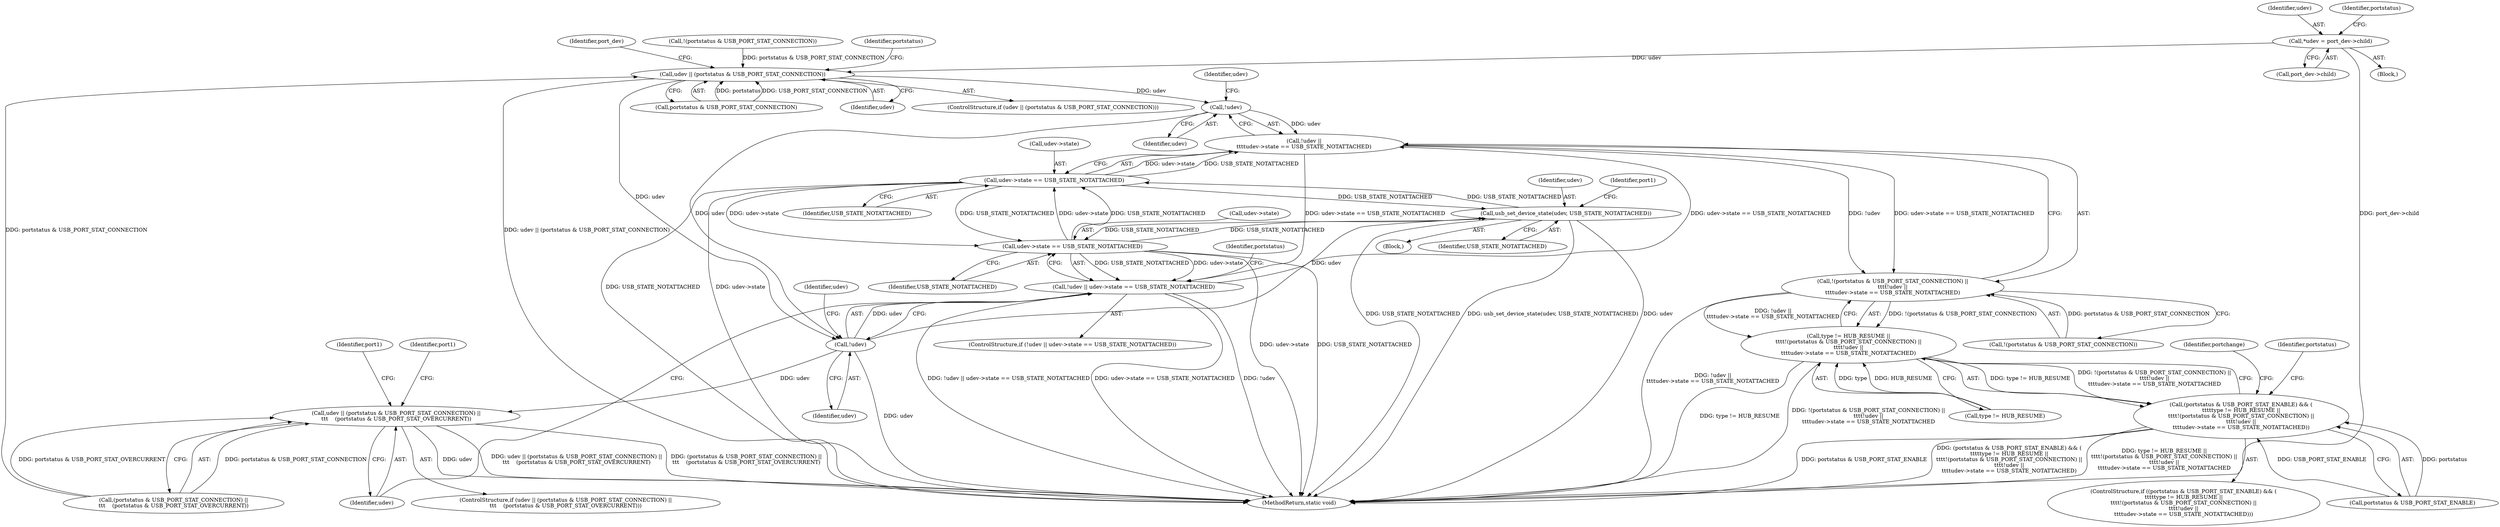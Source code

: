 digraph "0_linux_e50293ef9775c5f1cf3fcc093037dd6a8c5684ea@pointer" {
"1000328" [label="(Call,*udev = port_dev->child)"];
"1000350" [label="(Call,udev || (portstatus & USB_PORT_STAT_CONNECTION))"];
"1000378" [label="(Call,!udev)"];
"1000377" [label="(Call,!udev ||\n\t\t\t\tudev->state == USB_STATE_NOTATTACHED)"];
"1000372" [label="(Call,!(portstatus & USB_PORT_STAT_CONNECTION) ||\n\t\t\t\t!udev ||\n\t\t\t\tudev->state == USB_STATE_NOTATTACHED)"];
"1000368" [label="(Call,type != HUB_RESUME ||\n\t\t\t\t!(portstatus & USB_PORT_STAT_CONNECTION) ||\n\t\t\t\t!udev ||\n\t\t\t\tudev->state == USB_STATE_NOTATTACHED)"];
"1000364" [label="(Call,(portstatus & USB_PORT_STAT_ENABLE) && (\n\t\t\t\ttype != HUB_RESUME ||\n\t\t\t\t!(portstatus & USB_PORT_STAT_CONNECTION) ||\n\t\t\t\t!udev ||\n\t\t\t\tudev->state == USB_STATE_NOTATTACHED))"];
"1000473" [label="(Call,!udev || udev->state == USB_STATE_NOTATTACHED)"];
"1000474" [label="(Call,!udev)"];
"1000483" [label="(Call,udev || (portstatus & USB_PORT_STAT_CONNECTION) ||\n\t\t\t    (portstatus & USB_PORT_STAT_OVERCURRENT))"];
"1000549" [label="(Call,usb_set_device_state(udev, USB_STATE_NOTATTACHED))"];
"1000380" [label="(Call,udev->state == USB_STATE_NOTATTACHED)"];
"1000476" [label="(Call,udev->state == USB_STATE_NOTATTACHED)"];
"1000550" [label="(Identifier,udev)"];
"1000378" [label="(Call,!udev)"];
"1000473" [label="(Call,!udev || udev->state == USB_STATE_NOTATTACHED)"];
"1000329" [label="(Identifier,udev)"];
"1000474" [label="(Call,!udev)"];
"1000483" [label="(Call,udev || (portstatus & USB_PORT_STAT_CONNECTION) ||\n\t\t\t    (portstatus & USB_PORT_STAT_OVERCURRENT))"];
"1000372" [label="(Call,!(portstatus & USB_PORT_STAT_CONNECTION) ||\n\t\t\t\t!udev ||\n\t\t\t\tudev->state == USB_STATE_NOTATTACHED)"];
"1000493" [label="(Identifier,port1)"];
"1000368" [label="(Call,type != HUB_RESUME ||\n\t\t\t\t!(portstatus & USB_PORT_STAT_CONNECTION) ||\n\t\t\t\t!udev ||\n\t\t\t\tudev->state == USB_STATE_NOTATTACHED)"];
"1000352" [label="(Call,portstatus & USB_PORT_STAT_CONNECTION)"];
"1000553" [label="(Identifier,port1)"];
"1000351" [label="(Identifier,udev)"];
"1000475" [label="(Identifier,udev)"];
"1000384" [label="(Identifier,USB_STATE_NOTATTACHED)"];
"1000485" [label="(Call,(portstatus & USB_PORT_STAT_CONNECTION) ||\n\t\t\t    (portstatus & USB_PORT_STAT_OVERCURRENT))"];
"1000328" [label="(Call,*udev = port_dev->child)"];
"1000358" [label="(Identifier,port_dev)"];
"1000399" [label="(Identifier,portchange)"];
"1000369" [label="(Call,type != HUB_RESUME)"];
"1000316" [label="(Block,)"];
"1000548" [label="(Block,)"];
"1000480" [label="(Identifier,USB_STATE_NOTATTACHED)"];
"1000373" [label="(Call,!(portstatus & USB_PORT_STAT_CONNECTION))"];
"1000460" [label="(Call,!(portstatus & USB_PORT_STAT_CONNECTION))"];
"1000382" [label="(Identifier,udev)"];
"1000484" [label="(Identifier,udev)"];
"1000377" [label="(Call,!udev ||\n\t\t\t\tudev->state == USB_STATE_NOTATTACHED)"];
"1000379" [label="(Identifier,udev)"];
"1000482" [label="(ControlStructure,if (udev || (portstatus & USB_PORT_STAT_CONNECTION) ||\n\t\t\t    (portstatus & USB_PORT_STAT_OVERCURRENT)))"];
"1000478" [label="(Identifier,udev)"];
"1000363" [label="(ControlStructure,if ((portstatus & USB_PORT_STAT_ENABLE) && (\n\t\t\t\ttype != HUB_RESUME ||\n\t\t\t\t!(portstatus & USB_PORT_STAT_CONNECTION) ||\n\t\t\t\t!udev ||\n\t\t\t\tudev->state == USB_STATE_NOTATTACHED)))"];
"1000366" [label="(Identifier,portstatus)"];
"1000315" [label="(Identifier,port1)"];
"1000549" [label="(Call,usb_set_device_state(udev, USB_STATE_NOTATTACHED))"];
"1000656" [label="(MethodReturn,static void)"];
"1000477" [label="(Call,udev->state)"];
"1000336" [label="(Identifier,portstatus)"];
"1000387" [label="(Identifier,portstatus)"];
"1000476" [label="(Call,udev->state == USB_STATE_NOTATTACHED)"];
"1000551" [label="(Identifier,USB_STATE_NOTATTACHED)"];
"1000364" [label="(Call,(portstatus & USB_PORT_STAT_ENABLE) && (\n\t\t\t\ttype != HUB_RESUME ||\n\t\t\t\t!(portstatus & USB_PORT_STAT_CONNECTION) ||\n\t\t\t\t!udev ||\n\t\t\t\tudev->state == USB_STATE_NOTATTACHED))"];
"1000500" [label="(Identifier,portstatus)"];
"1000350" [label="(Call,udev || (portstatus & USB_PORT_STAT_CONNECTION))"];
"1000349" [label="(ControlStructure,if (udev || (portstatus & USB_PORT_STAT_CONNECTION)))"];
"1000380" [label="(Call,udev->state == USB_STATE_NOTATTACHED)"];
"1000381" [label="(Call,udev->state)"];
"1000472" [label="(ControlStructure,if (!udev || udev->state == USB_STATE_NOTATTACHED))"];
"1000330" [label="(Call,port_dev->child)"];
"1000365" [label="(Call,portstatus & USB_PORT_STAT_ENABLE)"];
"1000328" -> "1000316"  [label="AST: "];
"1000328" -> "1000330"  [label="CFG: "];
"1000329" -> "1000328"  [label="AST: "];
"1000330" -> "1000328"  [label="AST: "];
"1000336" -> "1000328"  [label="CFG: "];
"1000328" -> "1000656"  [label="DDG: port_dev->child"];
"1000328" -> "1000350"  [label="DDG: udev"];
"1000350" -> "1000349"  [label="AST: "];
"1000350" -> "1000351"  [label="CFG: "];
"1000350" -> "1000352"  [label="CFG: "];
"1000351" -> "1000350"  [label="AST: "];
"1000352" -> "1000350"  [label="AST: "];
"1000358" -> "1000350"  [label="CFG: "];
"1000366" -> "1000350"  [label="CFG: "];
"1000350" -> "1000656"  [label="DDG: udev || (portstatus & USB_PORT_STAT_CONNECTION)"];
"1000352" -> "1000350"  [label="DDG: portstatus"];
"1000352" -> "1000350"  [label="DDG: USB_PORT_STAT_CONNECTION"];
"1000485" -> "1000350"  [label="DDG: portstatus & USB_PORT_STAT_CONNECTION"];
"1000460" -> "1000350"  [label="DDG: portstatus & USB_PORT_STAT_CONNECTION"];
"1000350" -> "1000378"  [label="DDG: udev"];
"1000350" -> "1000474"  [label="DDG: udev"];
"1000378" -> "1000377"  [label="AST: "];
"1000378" -> "1000379"  [label="CFG: "];
"1000379" -> "1000378"  [label="AST: "];
"1000382" -> "1000378"  [label="CFG: "];
"1000377" -> "1000378"  [label="CFG: "];
"1000378" -> "1000377"  [label="DDG: udev"];
"1000378" -> "1000474"  [label="DDG: udev"];
"1000377" -> "1000372"  [label="AST: "];
"1000377" -> "1000380"  [label="CFG: "];
"1000380" -> "1000377"  [label="AST: "];
"1000372" -> "1000377"  [label="CFG: "];
"1000377" -> "1000372"  [label="DDG: !udev"];
"1000377" -> "1000372"  [label="DDG: udev->state == USB_STATE_NOTATTACHED"];
"1000380" -> "1000377"  [label="DDG: udev->state"];
"1000380" -> "1000377"  [label="DDG: USB_STATE_NOTATTACHED"];
"1000473" -> "1000377"  [label="DDG: udev->state == USB_STATE_NOTATTACHED"];
"1000377" -> "1000473"  [label="DDG: udev->state == USB_STATE_NOTATTACHED"];
"1000372" -> "1000368"  [label="AST: "];
"1000372" -> "1000373"  [label="CFG: "];
"1000373" -> "1000372"  [label="AST: "];
"1000368" -> "1000372"  [label="CFG: "];
"1000372" -> "1000656"  [label="DDG: !udev ||\n\t\t\t\tudev->state == USB_STATE_NOTATTACHED"];
"1000372" -> "1000368"  [label="DDG: !(portstatus & USB_PORT_STAT_CONNECTION)"];
"1000372" -> "1000368"  [label="DDG: !udev ||\n\t\t\t\tudev->state == USB_STATE_NOTATTACHED"];
"1000373" -> "1000372"  [label="DDG: portstatus & USB_PORT_STAT_CONNECTION"];
"1000368" -> "1000364"  [label="AST: "];
"1000368" -> "1000369"  [label="CFG: "];
"1000369" -> "1000368"  [label="AST: "];
"1000364" -> "1000368"  [label="CFG: "];
"1000368" -> "1000656"  [label="DDG: type != HUB_RESUME"];
"1000368" -> "1000656"  [label="DDG: !(portstatus & USB_PORT_STAT_CONNECTION) ||\n\t\t\t\t!udev ||\n\t\t\t\tudev->state == USB_STATE_NOTATTACHED"];
"1000368" -> "1000364"  [label="DDG: type != HUB_RESUME"];
"1000368" -> "1000364"  [label="DDG: !(portstatus & USB_PORT_STAT_CONNECTION) ||\n\t\t\t\t!udev ||\n\t\t\t\tudev->state == USB_STATE_NOTATTACHED"];
"1000369" -> "1000368"  [label="DDG: type"];
"1000369" -> "1000368"  [label="DDG: HUB_RESUME"];
"1000364" -> "1000363"  [label="AST: "];
"1000364" -> "1000365"  [label="CFG: "];
"1000365" -> "1000364"  [label="AST: "];
"1000387" -> "1000364"  [label="CFG: "];
"1000399" -> "1000364"  [label="CFG: "];
"1000364" -> "1000656"  [label="DDG: portstatus & USB_PORT_STAT_ENABLE"];
"1000364" -> "1000656"  [label="DDG: (portstatus & USB_PORT_STAT_ENABLE) && (\n\t\t\t\ttype != HUB_RESUME ||\n\t\t\t\t!(portstatus & USB_PORT_STAT_CONNECTION) ||\n\t\t\t\t!udev ||\n\t\t\t\tudev->state == USB_STATE_NOTATTACHED)"];
"1000364" -> "1000656"  [label="DDG: type != HUB_RESUME ||\n\t\t\t\t!(portstatus & USB_PORT_STAT_CONNECTION) ||\n\t\t\t\t!udev ||\n\t\t\t\tudev->state == USB_STATE_NOTATTACHED"];
"1000365" -> "1000364"  [label="DDG: portstatus"];
"1000365" -> "1000364"  [label="DDG: USB_PORT_STAT_ENABLE"];
"1000473" -> "1000472"  [label="AST: "];
"1000473" -> "1000474"  [label="CFG: "];
"1000473" -> "1000476"  [label="CFG: "];
"1000474" -> "1000473"  [label="AST: "];
"1000476" -> "1000473"  [label="AST: "];
"1000484" -> "1000473"  [label="CFG: "];
"1000500" -> "1000473"  [label="CFG: "];
"1000473" -> "1000656"  [label="DDG: udev->state == USB_STATE_NOTATTACHED"];
"1000473" -> "1000656"  [label="DDG: !udev"];
"1000473" -> "1000656"  [label="DDG: !udev || udev->state == USB_STATE_NOTATTACHED"];
"1000474" -> "1000473"  [label="DDG: udev"];
"1000476" -> "1000473"  [label="DDG: udev->state"];
"1000476" -> "1000473"  [label="DDG: USB_STATE_NOTATTACHED"];
"1000474" -> "1000475"  [label="CFG: "];
"1000475" -> "1000474"  [label="AST: "];
"1000478" -> "1000474"  [label="CFG: "];
"1000474" -> "1000656"  [label="DDG: udev"];
"1000474" -> "1000483"  [label="DDG: udev"];
"1000474" -> "1000549"  [label="DDG: udev"];
"1000483" -> "1000482"  [label="AST: "];
"1000483" -> "1000484"  [label="CFG: "];
"1000483" -> "1000485"  [label="CFG: "];
"1000484" -> "1000483"  [label="AST: "];
"1000485" -> "1000483"  [label="AST: "];
"1000493" -> "1000483"  [label="CFG: "];
"1000315" -> "1000483"  [label="CFG: "];
"1000483" -> "1000656"  [label="DDG: udev || (portstatus & USB_PORT_STAT_CONNECTION) ||\n\t\t\t    (portstatus & USB_PORT_STAT_OVERCURRENT)"];
"1000483" -> "1000656"  [label="DDG: (portstatus & USB_PORT_STAT_CONNECTION) ||\n\t\t\t    (portstatus & USB_PORT_STAT_OVERCURRENT)"];
"1000483" -> "1000656"  [label="DDG: udev"];
"1000485" -> "1000483"  [label="DDG: portstatus & USB_PORT_STAT_CONNECTION"];
"1000485" -> "1000483"  [label="DDG: portstatus & USB_PORT_STAT_OVERCURRENT"];
"1000549" -> "1000548"  [label="AST: "];
"1000549" -> "1000551"  [label="CFG: "];
"1000550" -> "1000549"  [label="AST: "];
"1000551" -> "1000549"  [label="AST: "];
"1000553" -> "1000549"  [label="CFG: "];
"1000549" -> "1000656"  [label="DDG: udev"];
"1000549" -> "1000656"  [label="DDG: USB_STATE_NOTATTACHED"];
"1000549" -> "1000656"  [label="DDG: usb_set_device_state(udev, USB_STATE_NOTATTACHED)"];
"1000549" -> "1000380"  [label="DDG: USB_STATE_NOTATTACHED"];
"1000549" -> "1000476"  [label="DDG: USB_STATE_NOTATTACHED"];
"1000380" -> "1000549"  [label="DDG: USB_STATE_NOTATTACHED"];
"1000476" -> "1000549"  [label="DDG: USB_STATE_NOTATTACHED"];
"1000380" -> "1000384"  [label="CFG: "];
"1000381" -> "1000380"  [label="AST: "];
"1000384" -> "1000380"  [label="AST: "];
"1000380" -> "1000656"  [label="DDG: USB_STATE_NOTATTACHED"];
"1000380" -> "1000656"  [label="DDG: udev->state"];
"1000476" -> "1000380"  [label="DDG: udev->state"];
"1000476" -> "1000380"  [label="DDG: USB_STATE_NOTATTACHED"];
"1000380" -> "1000476"  [label="DDG: udev->state"];
"1000380" -> "1000476"  [label="DDG: USB_STATE_NOTATTACHED"];
"1000476" -> "1000480"  [label="CFG: "];
"1000477" -> "1000476"  [label="AST: "];
"1000480" -> "1000476"  [label="AST: "];
"1000476" -> "1000656"  [label="DDG: udev->state"];
"1000476" -> "1000656"  [label="DDG: USB_STATE_NOTATTACHED"];
}
